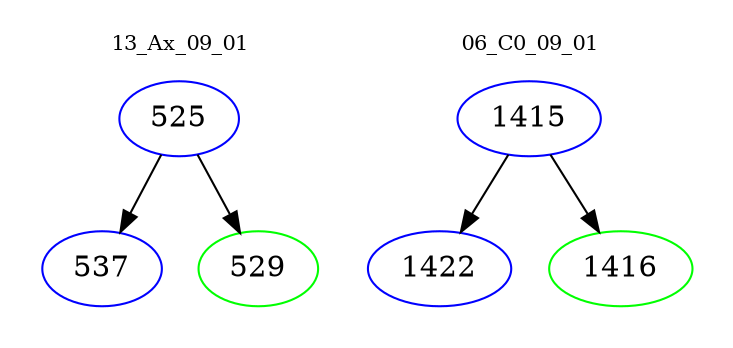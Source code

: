 digraph{
subgraph cluster_0 {
color = white
label = "13_Ax_09_01";
fontsize=10;
T0_525 [label="525", color="blue"]
T0_525 -> T0_537 [color="black"]
T0_537 [label="537", color="blue"]
T0_525 -> T0_529 [color="black"]
T0_529 [label="529", color="green"]
}
subgraph cluster_1 {
color = white
label = "06_C0_09_01";
fontsize=10;
T1_1415 [label="1415", color="blue"]
T1_1415 -> T1_1422 [color="black"]
T1_1422 [label="1422", color="blue"]
T1_1415 -> T1_1416 [color="black"]
T1_1416 [label="1416", color="green"]
}
}

